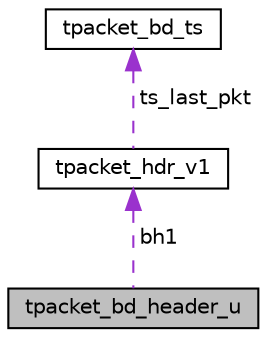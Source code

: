digraph G
{
  edge [fontname="Helvetica",fontsize="10",labelfontname="Helvetica",labelfontsize="10"];
  node [fontname="Helvetica",fontsize="10",shape=record];
  Node1 [label="tpacket_bd_header_u",height=0.2,width=0.4,color="black", fillcolor="grey75", style="filled" fontcolor="black"];
  Node2 -> Node1 [dir="back",color="darkorchid3",fontsize="10",style="dashed",label=" bh1" ,fontname="Helvetica"];
  Node2 [label="tpacket_hdr_v1",height=0.2,width=0.4,color="black", fillcolor="white", style="filled",URL="$structtpacket__hdr__v1.html"];
  Node3 -> Node2 [dir="back",color="darkorchid3",fontsize="10",style="dashed",label=" ts_last_pkt" ,fontname="Helvetica"];
  Node3 [label="tpacket_bd_ts",height=0.2,width=0.4,color="black", fillcolor="white", style="filled",URL="$structtpacket__bd__ts.html"];
}
